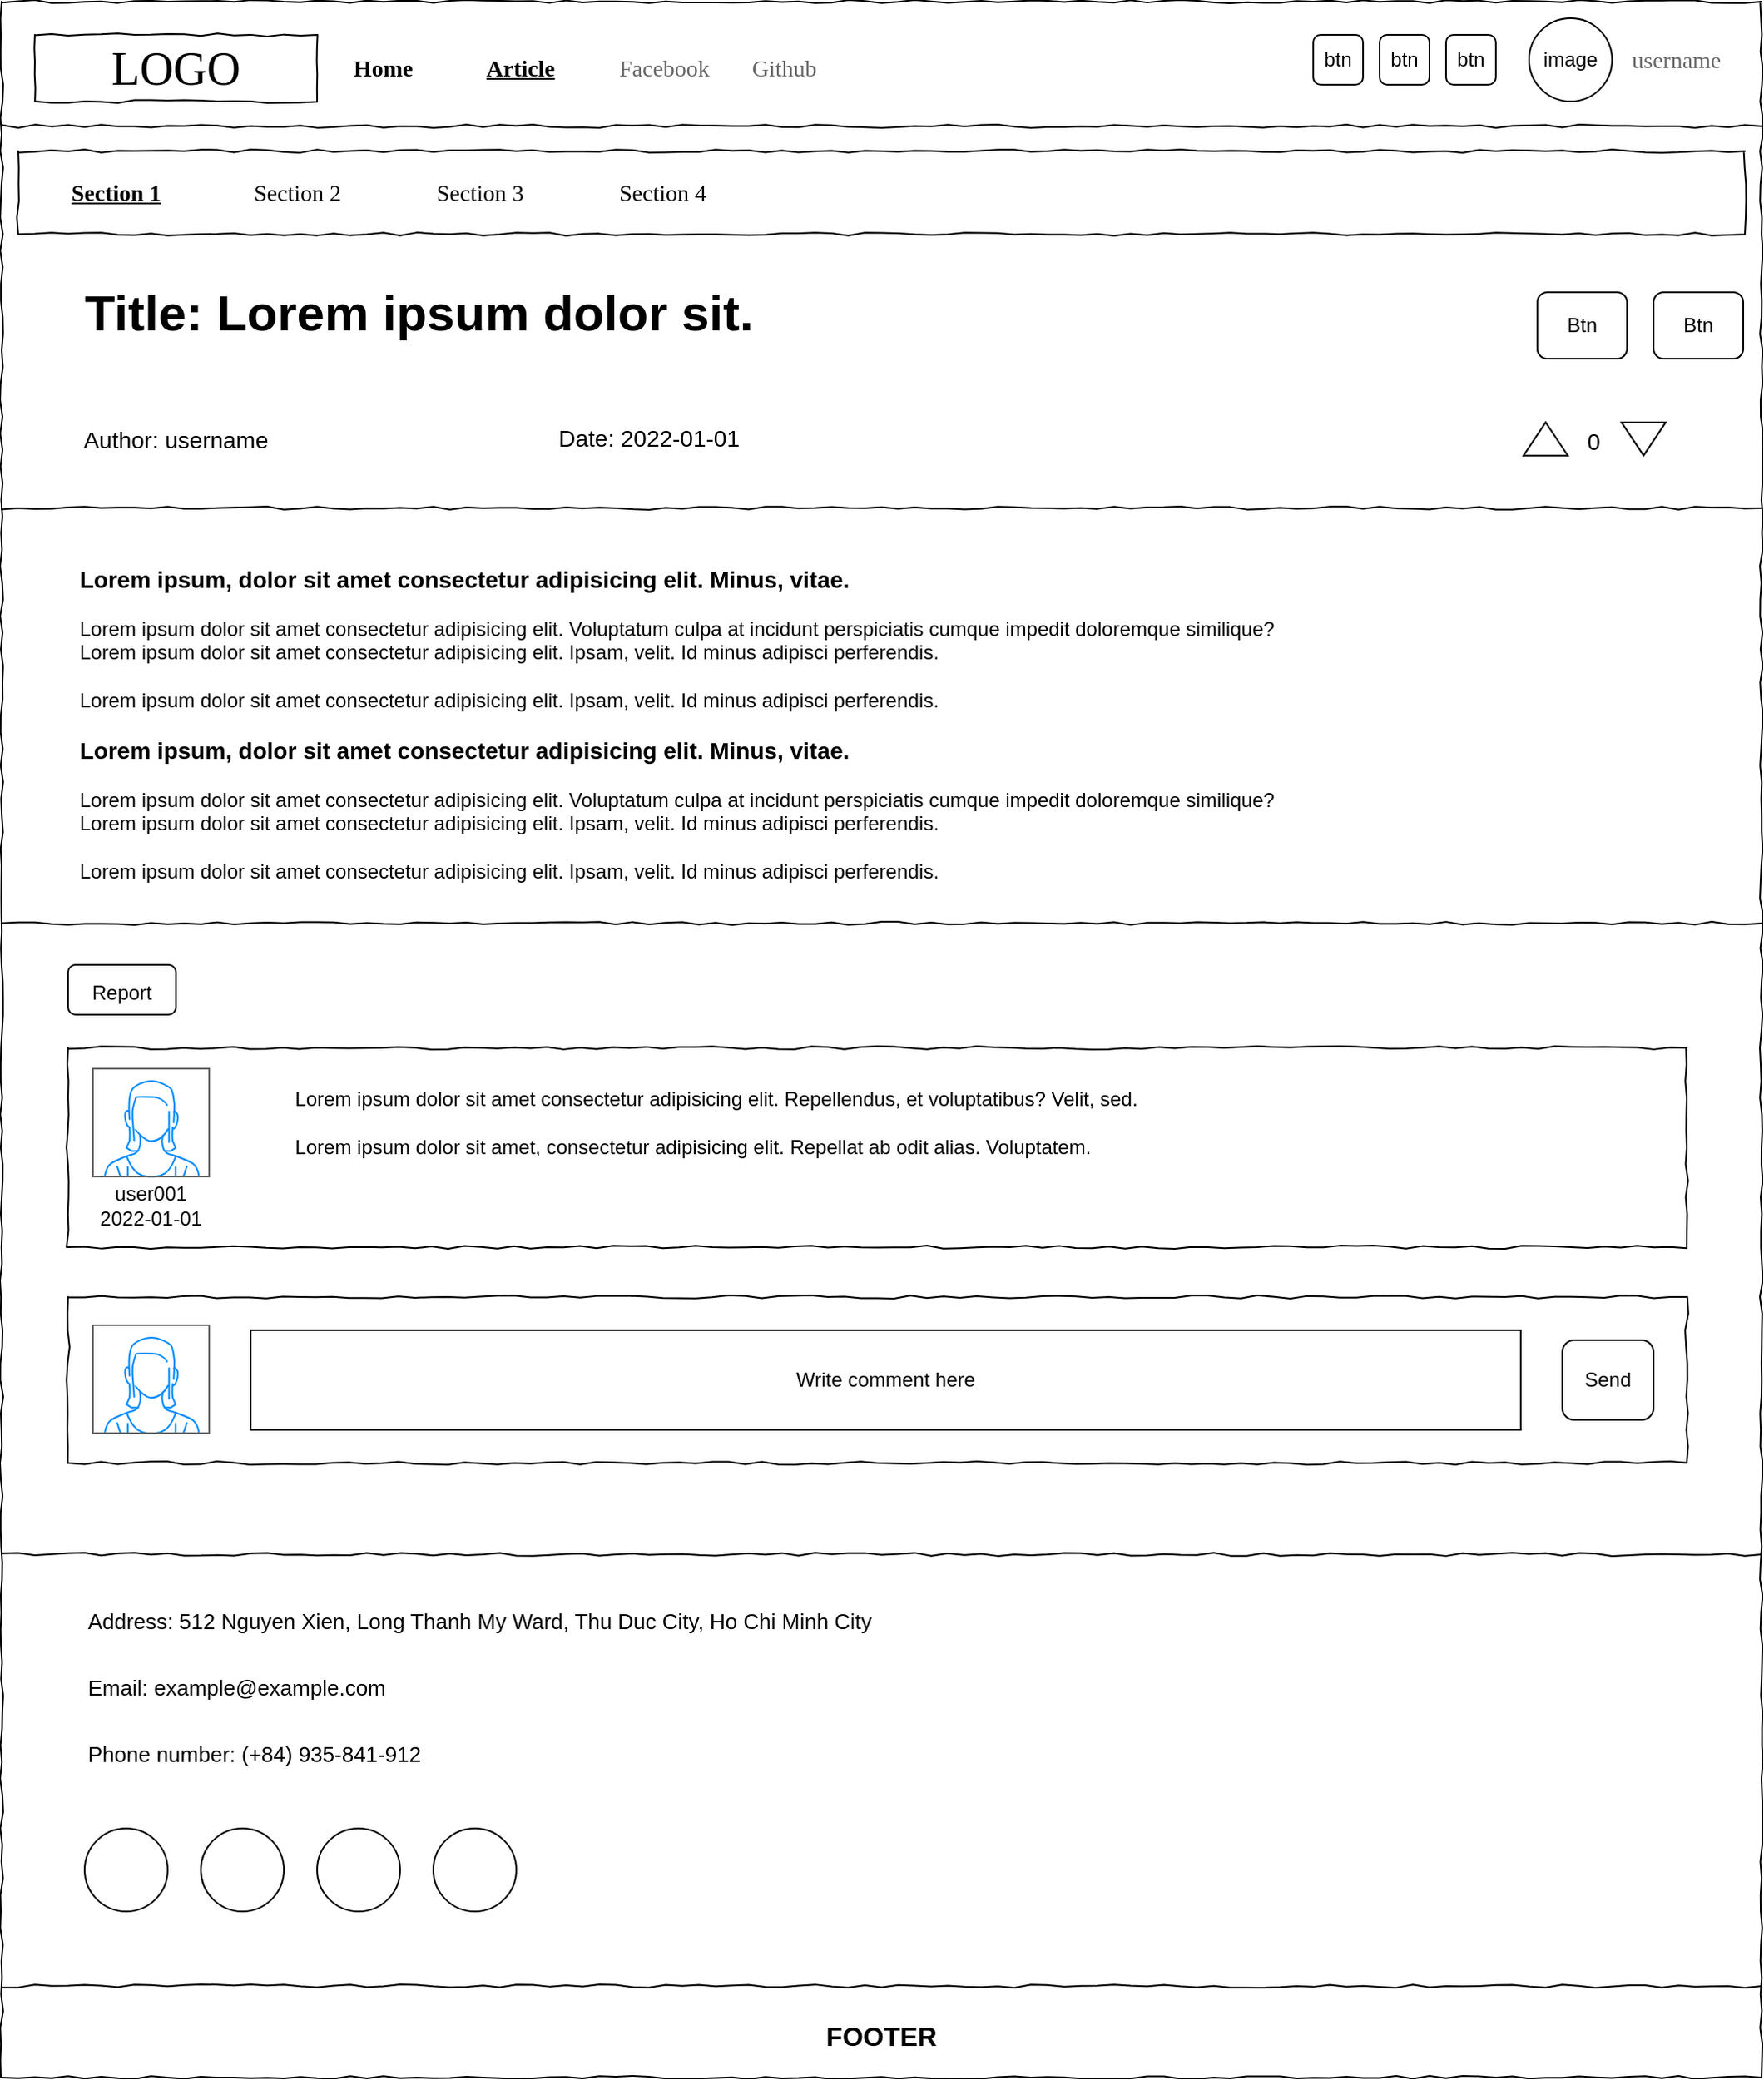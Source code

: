 <mxfile version="20.6.2" type="device"><diagram name="Page-1" id="03018318-947c-dd8e-b7a3-06fadd420f32"><mxGraphModel dx="1531" dy="1464" grid="1" gridSize="10" guides="1" tooltips="1" connect="1" arrows="1" fold="1" page="1" pageScale="1" pageWidth="1169" pageHeight="827" background="none" math="0" shadow="0"><root><mxCell id="0"/><mxCell id="1" parent="0"/><mxCell id="677b7b8949515195-1" value="" style="whiteSpace=wrap;html=1;rounded=0;shadow=0;labelBackgroundColor=none;strokeColor=#000000;strokeWidth=1;fillColor=none;fontFamily=Verdana;fontSize=12;fontColor=#000000;align=center;comic=1;" parent="1" vertex="1"><mxGeometry x="55" y="30" width="1060" height="1250" as="geometry"/></mxCell><mxCell id="677b7b8949515195-2" value="LOGO" style="whiteSpace=wrap;html=1;rounded=0;shadow=0;labelBackgroundColor=none;strokeWidth=1;fontFamily=Verdana;fontSize=28;align=center;comic=1;" parent="1" vertex="1"><mxGeometry x="75" y="50" width="170" height="40" as="geometry"/></mxCell><mxCell id="677b7b8949515195-4" value="Home" style="text;html=1;points=[];align=left;verticalAlign=top;spacingTop=-4;fontSize=14;fontFamily=Verdana;fontStyle=1" parent="1" vertex="1"><mxGeometry x="265" y="60" width="60" height="20" as="geometry"/></mxCell><mxCell id="677b7b8949515195-5" value="Article" style="text;html=1;points=[];align=left;verticalAlign=top;spacingTop=-4;fontSize=14;fontFamily=Verdana;fontStyle=5" parent="1" vertex="1"><mxGeometry x="345" y="60" width="60" height="20" as="geometry"/></mxCell><mxCell id="677b7b8949515195-7" value="Github" style="text;html=1;points=[];align=left;verticalAlign=top;spacingTop=-4;fontSize=14;fontFamily=Verdana;fontColor=#666666;" parent="1" vertex="1"><mxGeometry x="505" y="60" width="60" height="20" as="geometry"/></mxCell><mxCell id="677b7b8949515195-9" value="" style="line;strokeWidth=1;html=1;rounded=0;shadow=0;labelBackgroundColor=none;fillColor=none;fontFamily=Verdana;fontSize=14;fontColor=#000000;align=center;comic=1;" parent="1" vertex="1"><mxGeometry x="55" y="100" width="1060" height="10" as="geometry"/></mxCell><mxCell id="677b7b8949515195-10" value="" style="whiteSpace=wrap;html=1;rounded=0;shadow=0;labelBackgroundColor=none;strokeWidth=1;fillColor=none;fontFamily=Verdana;fontSize=12;align=center;comic=1;" parent="1" vertex="1"><mxGeometry x="65" y="120" width="1040" height="50" as="geometry"/></mxCell><mxCell id="677b7b8949515195-11" value="Section 1" style="text;html=1;points=[];align=left;verticalAlign=top;spacingTop=-4;fontSize=14;fontFamily=Verdana;fontStyle=5" parent="1" vertex="1"><mxGeometry x="95" y="135" width="60" height="20" as="geometry"/></mxCell><mxCell id="677b7b8949515195-12" value="Section 2" style="text;html=1;points=[];align=left;verticalAlign=top;spacingTop=-4;fontSize=14;fontFamily=Verdana" parent="1" vertex="1"><mxGeometry x="205" y="135" width="60" height="20" as="geometry"/></mxCell><mxCell id="677b7b8949515195-13" value="Section 3" style="text;html=1;points=[];align=left;verticalAlign=top;spacingTop=-4;fontSize=14;fontFamily=Verdana" parent="1" vertex="1"><mxGeometry x="315" y="135" width="60" height="20" as="geometry"/></mxCell><mxCell id="677b7b8949515195-14" value="Section 4" style="text;html=1;points=[];align=left;verticalAlign=top;spacingTop=-4;fontSize=14;fontFamily=Verdana" parent="1" vertex="1"><mxGeometry x="425" y="135" width="60" height="20" as="geometry"/></mxCell><mxCell id="m5TlFS0VJs0P4WN3rbQY-3" value="&lt;span style=&quot;&quot;&gt;image&lt;/span&gt;" style="ellipse;whiteSpace=wrap;html=1;aspect=fixed;fontColor=#000000;labelBackgroundColor=#FFFFFF;fillColor=none;" parent="1" vertex="1"><mxGeometry x="975" y="40" width="50" height="50" as="geometry"/></mxCell><mxCell id="m5TlFS0VJs0P4WN3rbQY-1" value="Facebook" style="text;html=1;points=[];align=left;verticalAlign=top;spacingTop=-4;fontSize=14;fontFamily=Verdana;fontColor=#666666;" parent="1" vertex="1"><mxGeometry x="425" y="60" width="60" height="20" as="geometry"/></mxCell><mxCell id="m5TlFS0VJs0P4WN3rbQY-4" value="username" style="text;html=1;points=[];align=left;verticalAlign=top;spacingTop=-4;fontSize=14;fontFamily=Verdana;fontColor=#666666;" parent="1" vertex="1"><mxGeometry x="1035" y="55" width="60" height="20" as="geometry"/></mxCell><mxCell id="m5TlFS0VJs0P4WN3rbQY-8" value="&lt;h1 style=&quot;font-size: 30px;&quot;&gt;Title:&amp;nbsp;Lorem ipsum dolor sit.&lt;/h1&gt;" style="text;html=1;strokeColor=none;fillColor=none;spacing=5;spacingTop=-20;whiteSpace=wrap;overflow=hidden;rounded=0;labelBackgroundColor=none;fontSize=18;fontColor=default;" parent="1" vertex="1"><mxGeometry x="100" y="190" width="720" height="70" as="geometry"/></mxCell><mxCell id="m5TlFS0VJs0P4WN3rbQY-9" value="&lt;font style=&quot;font-size: 14px;&quot;&gt;Date: 2022-01-01&lt;/font&gt;" style="text;html=1;strokeColor=none;fillColor=none;align=center;verticalAlign=middle;whiteSpace=wrap;rounded=0;labelBackgroundColor=none;fontSize=18;fontColor=default;" parent="1" vertex="1"><mxGeometry x="375" y="276.67" width="140" height="30" as="geometry"/></mxCell><mxCell id="m5TlFS0VJs0P4WN3rbQY-11" value="&lt;font style=&quot;font-size: 14px;&quot;&gt;Author: username&lt;/font&gt;" style="text;html=1;strokeColor=none;fillColor=none;align=center;verticalAlign=middle;whiteSpace=wrap;rounded=0;labelBackgroundColor=none;fontSize=18;fontColor=default;" parent="1" vertex="1"><mxGeometry x="85" y="278.34" width="150" height="30" as="geometry"/></mxCell><mxCell id="m5TlFS0VJs0P4WN3rbQY-12" value="" style="triangle;whiteSpace=wrap;html=1;labelBackgroundColor=none;fontSize=14;fontColor=default;fillColor=none;rotation=-90;" parent="1" vertex="1"><mxGeometry x="975" y="280.0" width="20" height="26.67" as="geometry"/></mxCell><mxCell id="m5TlFS0VJs0P4WN3rbQY-13" value="" style="triangle;whiteSpace=wrap;html=1;labelBackgroundColor=none;fontSize=14;fontColor=default;fillColor=none;rotation=90;" parent="1" vertex="1"><mxGeometry x="1034" y="280.0" width="20" height="26.67" as="geometry"/></mxCell><mxCell id="m5TlFS0VJs0P4WN3rbQY-15" value="0" style="text;html=1;strokeColor=none;fillColor=none;align=center;verticalAlign=middle;whiteSpace=wrap;rounded=0;labelBackgroundColor=none;fontSize=14;fontColor=default;" parent="1" vertex="1"><mxGeometry x="1004" y="280" width="20" height="30" as="geometry"/></mxCell><mxCell id="m5TlFS0VJs0P4WN3rbQY-28" value="" style="line;strokeWidth=1;html=1;rounded=0;shadow=0;labelBackgroundColor=none;fillColor=none;fontFamily=Verdana;fontSize=14;fontColor=#000000;align=center;comic=1;" parent="1" vertex="1"><mxGeometry x="55" y="960" width="1060" height="10" as="geometry"/></mxCell><mxCell id="m5TlFS0VJs0P4WN3rbQY-29" value="" style="line;strokeWidth=1;html=1;rounded=0;shadow=0;labelBackgroundColor=none;fillColor=none;fontFamily=Verdana;fontSize=14;fontColor=#000000;align=center;comic=1;" parent="1" vertex="1"><mxGeometry x="55" y="1220" width="1060" height="10" as="geometry"/></mxCell><mxCell id="m5TlFS0VJs0P4WN3rbQY-30" value="" style="ellipse;whiteSpace=wrap;html=1;aspect=fixed;labelBackgroundColor=none;fontSize=18;fontColor=default;fillColor=none;" parent="1" vertex="1"><mxGeometry x="105" y="1130" width="50" height="50" as="geometry"/></mxCell><mxCell id="m5TlFS0VJs0P4WN3rbQY-31" value="" style="ellipse;whiteSpace=wrap;html=1;aspect=fixed;labelBackgroundColor=none;fontSize=18;fontColor=default;fillColor=none;" parent="1" vertex="1"><mxGeometry x="175" y="1130" width="50" height="50" as="geometry"/></mxCell><mxCell id="m5TlFS0VJs0P4WN3rbQY-32" value="" style="ellipse;whiteSpace=wrap;html=1;aspect=fixed;labelBackgroundColor=none;fontSize=18;fontColor=default;fillColor=none;" parent="1" vertex="1"><mxGeometry x="315" y="1130" width="50" height="50" as="geometry"/></mxCell><mxCell id="m5TlFS0VJs0P4WN3rbQY-33" value="" style="ellipse;whiteSpace=wrap;html=1;aspect=fixed;labelBackgroundColor=none;fontSize=18;fontColor=default;fillColor=none;" parent="1" vertex="1"><mxGeometry x="245" y="1130" width="50" height="50" as="geometry"/></mxCell><mxCell id="m5TlFS0VJs0P4WN3rbQY-34" value="Address: 512 Nguyen Xien, Long Thanh My Ward, Thu Duc City, Ho Chi Minh City" style="text;html=1;strokeColor=none;fillColor=none;align=left;verticalAlign=middle;whiteSpace=wrap;rounded=0;labelBackgroundColor=none;fontSize=13;fontColor=default;" parent="1" vertex="1"><mxGeometry x="105" y="990" width="780" height="30" as="geometry"/></mxCell><mxCell id="m5TlFS0VJs0P4WN3rbQY-35" value="Email: example@example.com" style="text;html=1;strokeColor=none;fillColor=none;align=left;verticalAlign=middle;whiteSpace=wrap;rounded=0;labelBackgroundColor=none;fontSize=13;fontColor=default;" parent="1" vertex="1"><mxGeometry x="105" y="1030" width="780" height="30" as="geometry"/></mxCell><mxCell id="m5TlFS0VJs0P4WN3rbQY-36" value="Phone number: (+84) 935-841-912" style="text;html=1;strokeColor=none;fillColor=none;align=left;verticalAlign=middle;whiteSpace=wrap;rounded=0;labelBackgroundColor=none;fontSize=13;fontColor=default;" parent="1" vertex="1"><mxGeometry x="105" y="1070" width="780" height="30" as="geometry"/></mxCell><mxCell id="m5TlFS0VJs0P4WN3rbQY-37" value="FOOTER" style="text;html=1;strokeColor=none;fillColor=none;align=center;verticalAlign=middle;whiteSpace=wrap;rounded=0;labelBackgroundColor=none;fontSize=16;fontColor=default;fontStyle=1" parent="1" vertex="1"><mxGeometry x="555" y="1240" width="60" height="30" as="geometry"/></mxCell><mxCell id="y3OLTXR0EDxjqYJ4_taz-1" value="btn" style="rounded=1;whiteSpace=wrap;html=1;" parent="1" vertex="1"><mxGeometry x="925" y="50" width="30" height="30" as="geometry"/></mxCell><mxCell id="y3OLTXR0EDxjqYJ4_taz-4" value="btn" style="rounded=1;whiteSpace=wrap;html=1;" parent="1" vertex="1"><mxGeometry x="885" y="50" width="30" height="30" as="geometry"/></mxCell><mxCell id="y3OLTXR0EDxjqYJ4_taz-5" value="btn" style="rounded=1;whiteSpace=wrap;html=1;" parent="1" vertex="1"><mxGeometry x="845" y="50" width="30" height="30" as="geometry"/></mxCell><mxCell id="CPFD2r_zquiycgoqvhCr-2" value="Btn" style="rounded=1;whiteSpace=wrap;html=1;" vertex="1" parent="1"><mxGeometry x="1050" y="205" width="54" height="40" as="geometry"/></mxCell><mxCell id="CPFD2r_zquiycgoqvhCr-3" value="Btn" style="rounded=1;whiteSpace=wrap;html=1;" vertex="1" parent="1"><mxGeometry x="980" y="205" width="54" height="40" as="geometry"/></mxCell><mxCell id="CPFD2r_zquiycgoqvhCr-4" value="" style="line;strokeWidth=1;html=1;rounded=0;shadow=0;labelBackgroundColor=none;fillColor=none;fontFamily=Verdana;fontSize=14;fontColor=#000000;align=center;comic=1;" vertex="1" parent="1"><mxGeometry x="55" y="330" width="1060" height="10" as="geometry"/></mxCell><mxCell id="CPFD2r_zquiycgoqvhCr-6" value="&lt;b&gt;&lt;font style=&quot;font-size: 14px;&quot;&gt;Lorem ipsum, dolor sit amet consectetur adipisicing elit. Minus, vitae.&lt;/font&gt;&lt;/b&gt;&lt;br&gt;&lt;br&gt;Lorem ipsum dolor sit amet consectetur adipisicing elit. Voluptatum culpa at incidunt perspiciatis cumque impedit doloremque similique?&lt;br&gt;Lorem ipsum dolor sit amet consectetur adipisicing elit. Ipsam, velit. Id minus adipisci perferendis.&lt;br&gt;&lt;br&gt;Lorem ipsum dolor sit amet consectetur adipisicing elit. Ipsam, velit. Id minus adipisci perferendis.&lt;br&gt;&lt;br&gt;&lt;b&gt;&lt;font style=&quot;font-size: 14px;&quot;&gt;Lorem ipsum, dolor sit amet consectetur adipisicing elit. Minus, vitae.&lt;/font&gt;&lt;/b&gt;&lt;br&gt;&lt;br&gt;Lorem ipsum dolor sit amet consectetur adipisicing elit. Voluptatum culpa at incidunt perspiciatis cumque impedit doloremque similique?&lt;br&gt;Lorem ipsum dolor sit amet consectetur adipisicing elit. Ipsam, velit. Id minus adipisci perferendis.&lt;br&gt;&lt;br&gt;Lorem ipsum dolor sit amet consectetur adipisicing elit. Ipsam, velit. Id minus adipisci perferendis." style="text;html=1;strokeColor=none;fillColor=none;align=left;verticalAlign=middle;whiteSpace=wrap;rounded=0;horizontal=1;" vertex="1" parent="1"><mxGeometry x="100" y="360" width="960" height="210" as="geometry"/></mxCell><mxCell id="CPFD2r_zquiycgoqvhCr-7" value="&lt;font style=&quot;font-size: 12px;&quot;&gt;Report&lt;/font&gt;" style="rounded=1;whiteSpace=wrap;html=1;fontSize=16;" vertex="1" parent="1"><mxGeometry x="95" y="610" width="65" height="30" as="geometry"/></mxCell><mxCell id="CPFD2r_zquiycgoqvhCr-8" value="" style="line;strokeWidth=1;html=1;rounded=0;shadow=0;labelBackgroundColor=none;fillColor=none;fontFamily=Verdana;fontSize=14;fontColor=#000000;align=center;comic=1;" vertex="1" parent="1"><mxGeometry x="55" y="580" width="1060" height="10" as="geometry"/></mxCell><mxCell id="CPFD2r_zquiycgoqvhCr-9" value="" style="whiteSpace=wrap;html=1;rounded=0;shadow=0;labelBackgroundColor=none;strokeWidth=1;fillColor=none;fontFamily=Verdana;fontSize=12;align=center;comic=1;" vertex="1" parent="1"><mxGeometry x="95" y="660" width="975" height="120" as="geometry"/></mxCell><mxCell id="CPFD2r_zquiycgoqvhCr-11" value="" style="verticalLabelPosition=bottom;shadow=0;dashed=0;align=center;html=1;verticalAlign=top;strokeWidth=1;shape=mxgraph.mockup.containers.userFemale;strokeColor=#666666;strokeColor2=#008cff;fontSize=12;" vertex="1" parent="1"><mxGeometry x="110" y="672.5" width="70" height="65" as="geometry"/></mxCell><mxCell id="CPFD2r_zquiycgoqvhCr-12" value="user001&lt;br&gt;2022-01-01" style="text;html=1;strokeColor=none;fillColor=none;align=center;verticalAlign=middle;whiteSpace=wrap;rounded=0;fontSize=12;" vertex="1" parent="1"><mxGeometry x="100" y="740" width="90" height="30" as="geometry"/></mxCell><mxCell id="CPFD2r_zquiycgoqvhCr-13" value="&lt;div style=&quot;text-align: left;&quot;&gt;&lt;span style=&quot;background-color: initial;&quot;&gt;Lorem ipsum dolor sit amet consectetur adipisicing elit. Repellendus, et voluptatibus? Velit, sed.&lt;br&gt;&lt;br&gt;&lt;/span&gt;&lt;/div&gt;&lt;div style=&quot;text-align: left;&quot;&gt;&lt;span style=&quot;background-color: initial;&quot;&gt;Lorem ipsum dolor sit amet, consectetur adipisicing elit. Repellat ab odit alias. Voluptatem.&lt;/span&gt;&lt;/div&gt;" style="text;html=1;strokeColor=none;fillColor=none;align=center;verticalAlign=middle;whiteSpace=wrap;rounded=0;fontSize=12;" vertex="1" parent="1"><mxGeometry x="222.5" y="685" width="525" height="40" as="geometry"/></mxCell><mxCell id="CPFD2r_zquiycgoqvhCr-14" value="" style="whiteSpace=wrap;html=1;rounded=0;shadow=0;labelBackgroundColor=none;strokeWidth=1;fillColor=none;fontFamily=Verdana;fontSize=12;align=center;comic=1;" vertex="1" parent="1"><mxGeometry x="95" y="810" width="975" height="100" as="geometry"/></mxCell><mxCell id="CPFD2r_zquiycgoqvhCr-15" value="" style="verticalLabelPosition=bottom;shadow=0;dashed=0;align=center;html=1;verticalAlign=top;strokeWidth=1;shape=mxgraph.mockup.containers.userFemale;strokeColor=#666666;strokeColor2=#008cff;fontSize=12;" vertex="1" parent="1"><mxGeometry x="110" y="827" width="70" height="65" as="geometry"/></mxCell><mxCell id="CPFD2r_zquiycgoqvhCr-16" value="Write comment here" style="rounded=0;whiteSpace=wrap;html=1;fontSize=12;" vertex="1" parent="1"><mxGeometry x="205" y="830" width="765" height="60" as="geometry"/></mxCell><mxCell id="CPFD2r_zquiycgoqvhCr-17" value="Send" style="rounded=1;whiteSpace=wrap;html=1;fontSize=12;" vertex="1" parent="1"><mxGeometry x="995" y="836" width="55" height="48" as="geometry"/></mxCell></root></mxGraphModel></diagram></mxfile>